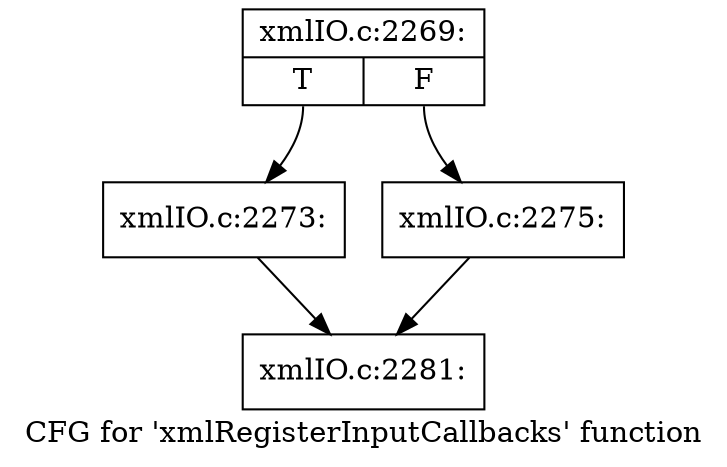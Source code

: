 digraph "CFG for 'xmlRegisterInputCallbacks' function" {
	label="CFG for 'xmlRegisterInputCallbacks' function";

	Node0x5266da0 [shape=record,label="{xmlIO.c:2269:|{<s0>T|<s1>F}}"];
	Node0x5266da0:s0 -> Node0x5268170;
	Node0x5266da0:s1 -> Node0x52681c0;
	Node0x5268170 [shape=record,label="{xmlIO.c:2273:}"];
	Node0x5268170 -> Node0x52670d0;
	Node0x52681c0 [shape=record,label="{xmlIO.c:2275:}"];
	Node0x52681c0 -> Node0x52670d0;
	Node0x52670d0 [shape=record,label="{xmlIO.c:2281:}"];
}
